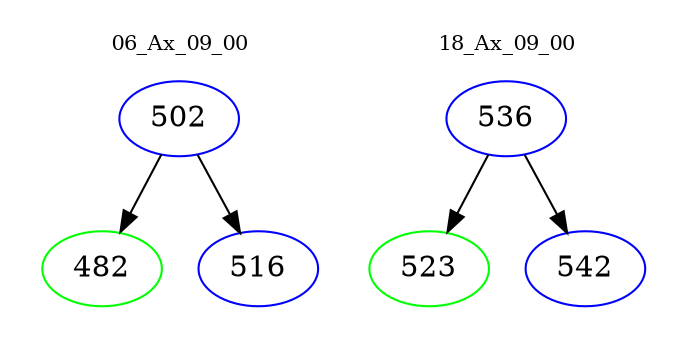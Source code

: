 digraph{
subgraph cluster_0 {
color = white
label = "06_Ax_09_00";
fontsize=10;
T0_502 [label="502", color="blue"]
T0_502 -> T0_482 [color="black"]
T0_482 [label="482", color="green"]
T0_502 -> T0_516 [color="black"]
T0_516 [label="516", color="blue"]
}
subgraph cluster_1 {
color = white
label = "18_Ax_09_00";
fontsize=10;
T1_536 [label="536", color="blue"]
T1_536 -> T1_523 [color="black"]
T1_523 [label="523", color="green"]
T1_536 -> T1_542 [color="black"]
T1_542 [label="542", color="blue"]
}
}
